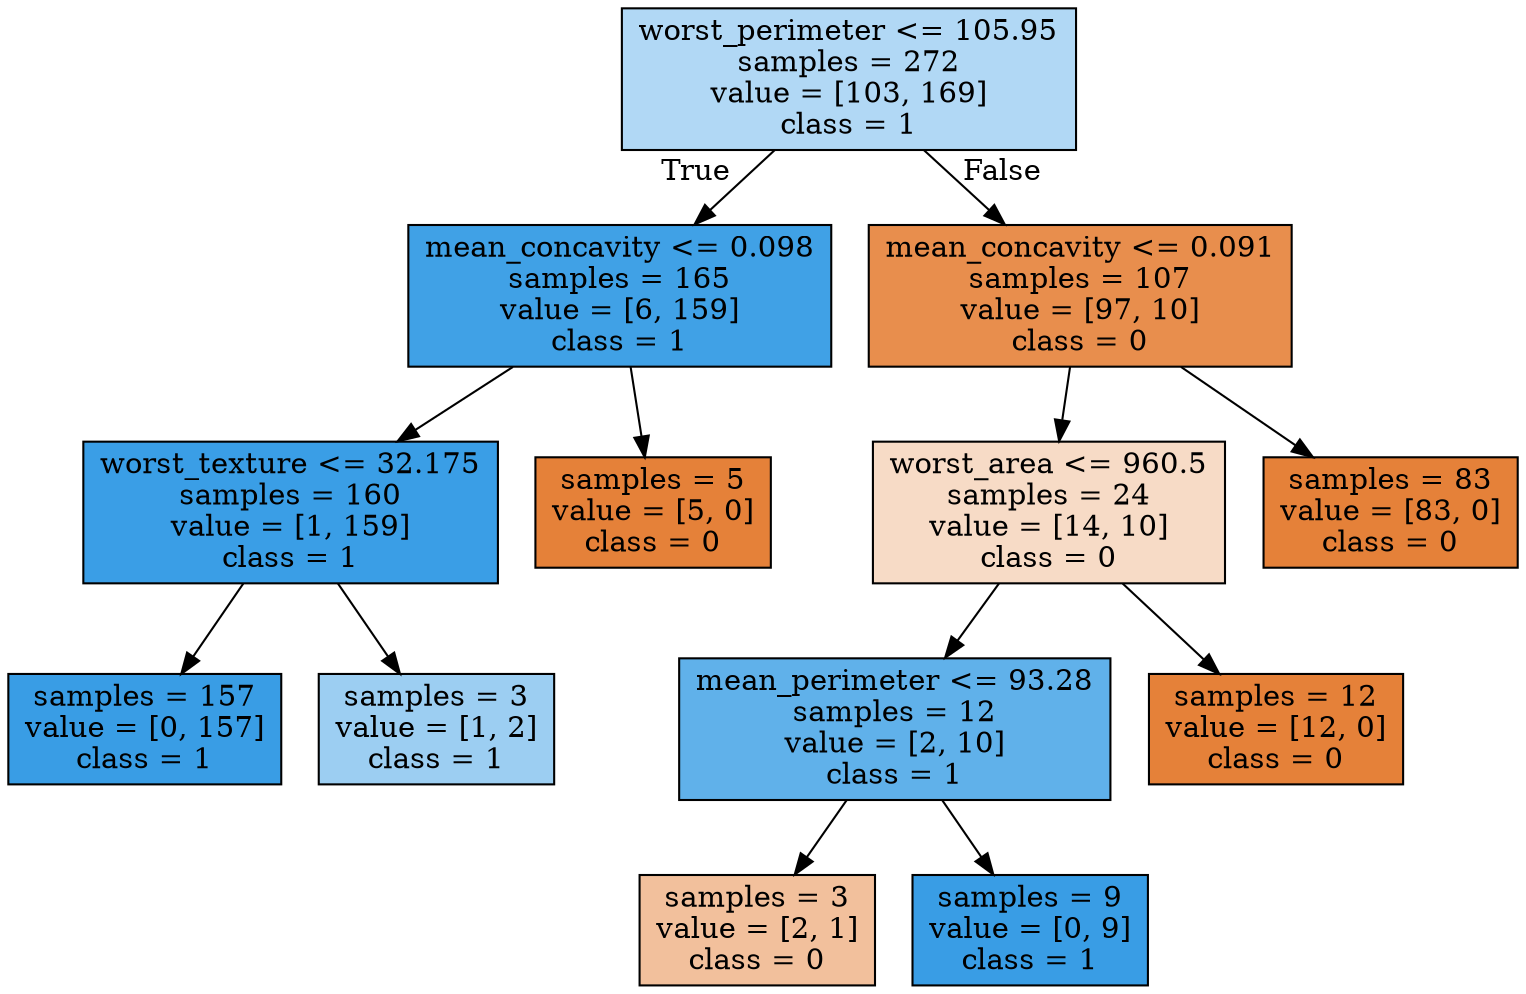 digraph Tree {
node [shape=box, style="filled", color="black"] ;
0 [label="worst_perimeter <= 105.95\nsamples = 272\nvalue = [103, 169]\nclass = 1", fillcolor="#399de564"] ;
1 [label="mean_concavity <= 0.098\nsamples = 165\nvalue = [6, 159]\nclass = 1", fillcolor="#399de5f5"] ;
0 -> 1 [labeldistance=2.5, labelangle=45, headlabel="True"] ;
2 [label="worst_texture <= 32.175\nsamples = 160\nvalue = [1, 159]\nclass = 1", fillcolor="#399de5fd"] ;
1 -> 2 ;
3 [label="samples = 157\nvalue = [0, 157]\nclass = 1", fillcolor="#399de5ff"] ;
2 -> 3 ;
4 [label="samples = 3\nvalue = [1, 2]\nclass = 1", fillcolor="#399de57f"] ;
2 -> 4 ;
5 [label="samples = 5\nvalue = [5, 0]\nclass = 0", fillcolor="#e58139ff"] ;
1 -> 5 ;
6 [label="mean_concavity <= 0.091\nsamples = 107\nvalue = [97, 10]\nclass = 0", fillcolor="#e58139e5"] ;
0 -> 6 [labeldistance=2.5, labelangle=-45, headlabel="False"] ;
7 [label="worst_area <= 960.5\nsamples = 24\nvalue = [14, 10]\nclass = 0", fillcolor="#e5813949"] ;
6 -> 7 ;
8 [label="mean_perimeter <= 93.28\nsamples = 12\nvalue = [2, 10]\nclass = 1", fillcolor="#399de5cc"] ;
7 -> 8 ;
9 [label="samples = 3\nvalue = [2, 1]\nclass = 0", fillcolor="#e581397f"] ;
8 -> 9 ;
10 [label="samples = 9\nvalue = [0, 9]\nclass = 1", fillcolor="#399de5ff"] ;
8 -> 10 ;
11 [label="samples = 12\nvalue = [12, 0]\nclass = 0", fillcolor="#e58139ff"] ;
7 -> 11 ;
12 [label="samples = 83\nvalue = [83, 0]\nclass = 0", fillcolor="#e58139ff"] ;
6 -> 12 ;
}